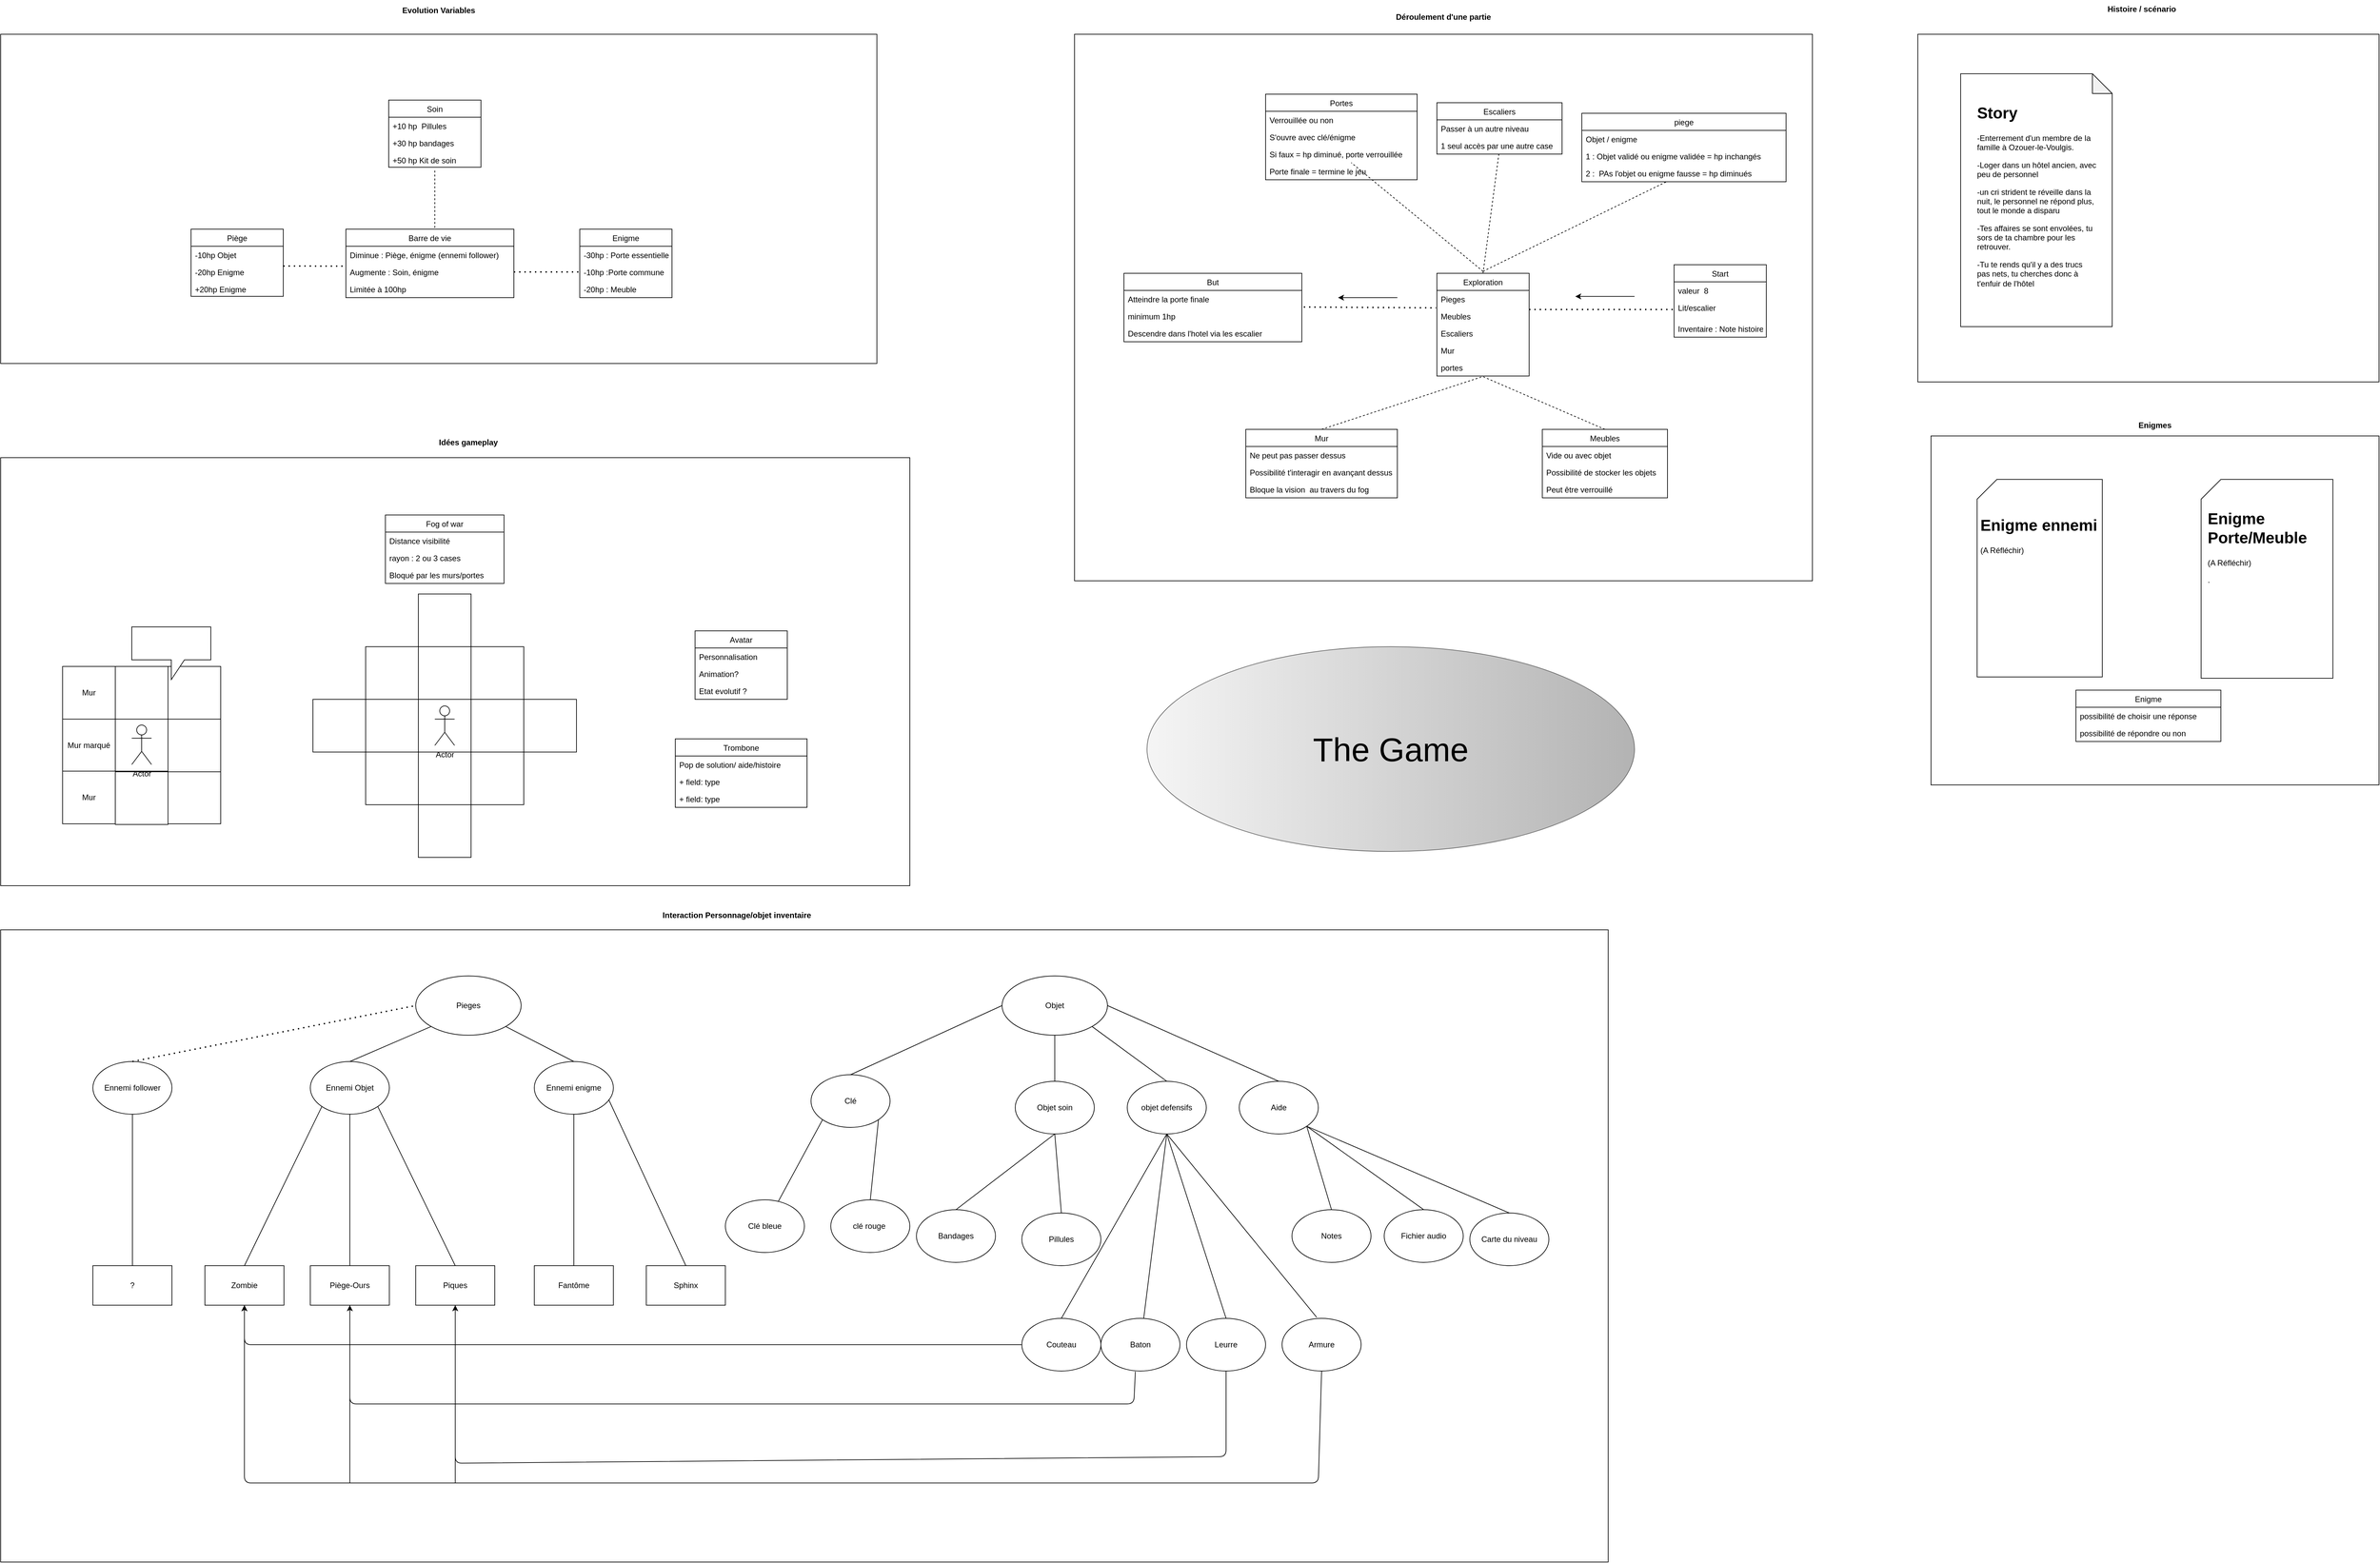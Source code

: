 <mxfile version="14.4.8" type="github">
  <diagram id="JyT0F6hxIeADFvEnfZUK" name="Page-1">
    <mxGraphModel dx="6355" dy="5394" grid="1" gridSize="10" guides="1" tooltips="1" connect="1" arrows="1" fold="1" page="1" pageScale="1" pageWidth="827" pageHeight="1169" math="0" shadow="0">
      <root>
        <mxCell id="0" />
        <mxCell id="1" parent="0" />
        <mxCell id="auzOqSTc4CJLRQck3vAb-214" value="" style="verticalLabelPosition=bottom;verticalAlign=top;html=1;shape=mxgraph.basic.rect;fillColor2=none;strokeWidth=1;size=20;indent=5;fillColor=none;" vertex="1" parent="1">
          <mxGeometry x="2690" y="-590" width="680" height="530" as="geometry" />
        </mxCell>
        <mxCell id="auzOqSTc4CJLRQck3vAb-213" value="" style="verticalLabelPosition=bottom;verticalAlign=top;html=1;shape=mxgraph.basic.rect;fillColor2=none;strokeWidth=1;size=20;indent=5;fillColor=none;" vertex="1" parent="1">
          <mxGeometry x="2670" y="-1200" width="700" height="528" as="geometry" />
        </mxCell>
        <mxCell id="auzOqSTc4CJLRQck3vAb-212" value="" style="verticalLabelPosition=bottom;verticalAlign=top;html=1;shape=mxgraph.basic.rect;fillColor2=none;strokeWidth=1;size=20;indent=5;fillColor=none;allowArrows=0;connectable=0;" vertex="1" parent="1">
          <mxGeometry x="1390" y="-1200" width="1120" height="830" as="geometry" />
        </mxCell>
        <mxCell id="auzOqSTc4CJLRQck3vAb-211" value="" style="verticalLabelPosition=bottom;verticalAlign=top;html=1;shape=mxgraph.basic.rect;fillColor2=none;strokeWidth=1;size=20;indent=5;fillColor=none;" vertex="1" parent="1">
          <mxGeometry x="-240" y="-1200" width="1330" height="500" as="geometry" />
        </mxCell>
        <mxCell id="auzOqSTc4CJLRQck3vAb-210" value="" style="verticalLabelPosition=bottom;verticalAlign=top;html=1;shape=mxgraph.basic.rect;fillColor2=none;strokeWidth=1;size=20;indent=5;fillColor=none;" vertex="1" parent="1">
          <mxGeometry x="-240" y="-557" width="1380" height="650" as="geometry" />
        </mxCell>
        <mxCell id="auzOqSTc4CJLRQck3vAb-209" value="" style="verticalLabelPosition=bottom;verticalAlign=top;html=1;shape=mxgraph.basic.rect;fillColor2=none;strokeWidth=1;size=20;indent=5;fillColor=none;" vertex="1" parent="1">
          <mxGeometry x="-240" y="160" width="2440" height="960" as="geometry" />
        </mxCell>
        <mxCell id="auzOqSTc4CJLRQck3vAb-1" value="Pieges" style="ellipse;whiteSpace=wrap;html=1;" vertex="1" parent="1">
          <mxGeometry x="390" y="230" width="160" height="90" as="geometry" />
        </mxCell>
        <mxCell id="auzOqSTc4CJLRQck3vAb-3" value="Zombie" style="rounded=0;whiteSpace=wrap;html=1;" vertex="1" parent="1">
          <mxGeometry x="70" y="670" width="120" height="60" as="geometry" />
        </mxCell>
        <mxCell id="auzOqSTc4CJLRQck3vAb-4" value="Piège-Ours" style="rounded=0;whiteSpace=wrap;html=1;" vertex="1" parent="1">
          <mxGeometry x="230" y="670" width="120" height="60" as="geometry" />
        </mxCell>
        <mxCell id="auzOqSTc4CJLRQck3vAb-5" value="Piques" style="rounded=0;whiteSpace=wrap;html=1;" vertex="1" parent="1">
          <mxGeometry x="390" y="670" width="120" height="60" as="geometry" />
        </mxCell>
        <mxCell id="auzOqSTc4CJLRQck3vAb-6" value="Fantôme" style="rounded=0;whiteSpace=wrap;html=1;" vertex="1" parent="1">
          <mxGeometry x="570" y="670" width="120" height="60" as="geometry" />
        </mxCell>
        <mxCell id="auzOqSTc4CJLRQck3vAb-7" value="Sphinx" style="rounded=0;whiteSpace=wrap;html=1;" vertex="1" parent="1">
          <mxGeometry x="740" y="670" width="120" height="60" as="geometry" />
        </mxCell>
        <mxCell id="auzOqSTc4CJLRQck3vAb-9" value="Ennemi Objet" style="ellipse;whiteSpace=wrap;html=1;" vertex="1" parent="1">
          <mxGeometry x="230" y="360" width="120" height="80" as="geometry" />
        </mxCell>
        <mxCell id="auzOqSTc4CJLRQck3vAb-10" value="Ennemi enigme" style="ellipse;whiteSpace=wrap;html=1;" vertex="1" parent="1">
          <mxGeometry x="570" y="360" width="120" height="80" as="geometry" />
        </mxCell>
        <mxCell id="auzOqSTc4CJLRQck3vAb-11" value="" style="endArrow=none;html=1;entryX=0;entryY=1;entryDx=0;entryDy=0;exitX=0.5;exitY=0;exitDx=0;exitDy=0;" edge="1" parent="1" source="auzOqSTc4CJLRQck3vAb-9" target="auzOqSTc4CJLRQck3vAb-1">
          <mxGeometry width="50" height="50" relative="1" as="geometry">
            <mxPoint x="340" y="350" as="sourcePoint" />
            <mxPoint x="390" y="300" as="targetPoint" />
          </mxGeometry>
        </mxCell>
        <mxCell id="auzOqSTc4CJLRQck3vAb-12" value="" style="endArrow=none;html=1;entryX=0.5;entryY=0;entryDx=0;entryDy=0;exitX=1;exitY=1;exitDx=0;exitDy=0;" edge="1" parent="1" source="auzOqSTc4CJLRQck3vAb-1" target="auzOqSTc4CJLRQck3vAb-10">
          <mxGeometry width="50" height="50" relative="1" as="geometry">
            <mxPoint x="580" y="320" as="sourcePoint" />
            <mxPoint x="630" y="270" as="targetPoint" />
          </mxGeometry>
        </mxCell>
        <mxCell id="auzOqSTc4CJLRQck3vAb-14" value="" style="endArrow=none;html=1;entryX=0;entryY=1;entryDx=0;entryDy=0;exitX=0.5;exitY=0;exitDx=0;exitDy=0;" edge="1" parent="1" source="auzOqSTc4CJLRQck3vAb-3" target="auzOqSTc4CJLRQck3vAb-9">
          <mxGeometry width="50" height="50" relative="1" as="geometry">
            <mxPoint x="90" y="570" as="sourcePoint" />
            <mxPoint x="140" y="520" as="targetPoint" />
          </mxGeometry>
        </mxCell>
        <mxCell id="auzOqSTc4CJLRQck3vAb-15" value="" style="endArrow=none;html=1;entryX=0.5;entryY=1;entryDx=0;entryDy=0;exitX=0.5;exitY=0;exitDx=0;exitDy=0;" edge="1" parent="1" source="auzOqSTc4CJLRQck3vAb-4" target="auzOqSTc4CJLRQck3vAb-9">
          <mxGeometry width="50" height="50" relative="1" as="geometry">
            <mxPoint x="240" y="585" as="sourcePoint" />
            <mxPoint x="290" y="535" as="targetPoint" />
          </mxGeometry>
        </mxCell>
        <mxCell id="auzOqSTc4CJLRQck3vAb-16" value="" style="endArrow=none;html=1;entryX=1;entryY=1;entryDx=0;entryDy=0;exitX=0.5;exitY=0;exitDx=0;exitDy=0;" edge="1" parent="1" source="auzOqSTc4CJLRQck3vAb-5" target="auzOqSTc4CJLRQck3vAb-9">
          <mxGeometry width="50" height="50" relative="1" as="geometry">
            <mxPoint x="410" y="570" as="sourcePoint" />
            <mxPoint x="460" y="520" as="targetPoint" />
          </mxGeometry>
        </mxCell>
        <mxCell id="auzOqSTc4CJLRQck3vAb-17" value="" style="endArrow=none;html=1;entryX=0.5;entryY=1;entryDx=0;entryDy=0;exitX=0.5;exitY=0;exitDx=0;exitDy=0;" edge="1" parent="1" source="auzOqSTc4CJLRQck3vAb-6" target="auzOqSTc4CJLRQck3vAb-10">
          <mxGeometry width="50" height="50" relative="1" as="geometry">
            <mxPoint x="680" y="600" as="sourcePoint" />
            <mxPoint x="730" y="550" as="targetPoint" />
          </mxGeometry>
        </mxCell>
        <mxCell id="auzOqSTc4CJLRQck3vAb-18" value="" style="endArrow=none;html=1;entryX=0.941;entryY=0.722;entryDx=0;entryDy=0;entryPerimeter=0;exitX=0.5;exitY=0;exitDx=0;exitDy=0;" edge="1" parent="1" source="auzOqSTc4CJLRQck3vAb-7" target="auzOqSTc4CJLRQck3vAb-10">
          <mxGeometry width="50" height="50" relative="1" as="geometry">
            <mxPoint x="780" y="600" as="sourcePoint" />
            <mxPoint x="830" y="550" as="targetPoint" />
          </mxGeometry>
        </mxCell>
        <mxCell id="auzOqSTc4CJLRQck3vAb-20" value="Ennemi follower" style="ellipse;whiteSpace=wrap;html=1;" vertex="1" parent="1">
          <mxGeometry x="-100" y="360" width="120" height="80" as="geometry" />
        </mxCell>
        <mxCell id="auzOqSTc4CJLRQck3vAb-21" value="" style="endArrow=none;html=1;entryX=0.5;entryY=1;entryDx=0;entryDy=0;exitX=0.5;exitY=0;exitDx=0;exitDy=0;" edge="1" parent="1" source="auzOqSTc4CJLRQck3vAb-22" target="auzOqSTc4CJLRQck3vAb-20">
          <mxGeometry width="50" height="50" relative="1" as="geometry">
            <mxPoint x="-70" y="670" as="sourcePoint" />
            <mxPoint x="100" y="440" as="targetPoint" />
            <Array as="points" />
          </mxGeometry>
        </mxCell>
        <mxCell id="auzOqSTc4CJLRQck3vAb-22" value="?" style="rounded=0;whiteSpace=wrap;html=1;" vertex="1" parent="1">
          <mxGeometry x="-100" y="670" width="120" height="60" as="geometry" />
        </mxCell>
        <mxCell id="auzOqSTc4CJLRQck3vAb-24" value="" style="endArrow=none;dashed=1;html=1;dashPattern=1 3;strokeWidth=2;entryX=0;entryY=0.5;entryDx=0;entryDy=0;exitX=0.5;exitY=0;exitDx=0;exitDy=0;" edge="1" parent="1" source="auzOqSTc4CJLRQck3vAb-20" target="auzOqSTc4CJLRQck3vAb-1">
          <mxGeometry width="50" height="50" relative="1" as="geometry">
            <mxPoint x="130" y="360" as="sourcePoint" />
            <mxPoint x="180" y="310" as="targetPoint" />
          </mxGeometry>
        </mxCell>
        <mxCell id="auzOqSTc4CJLRQck3vAb-27" value="Objet" style="ellipse;whiteSpace=wrap;html=1;" vertex="1" parent="1">
          <mxGeometry x="1280" y="230" width="160" height="90" as="geometry" />
        </mxCell>
        <mxCell id="auzOqSTc4CJLRQck3vAb-28" value="" style="endArrow=none;html=1;entryX=0;entryY=0.5;entryDx=0;entryDy=0;exitX=0.5;exitY=0;exitDx=0;exitDy=0;" edge="1" parent="1" source="auzOqSTc4CJLRQck3vAb-30" target="auzOqSTc4CJLRQck3vAb-27">
          <mxGeometry width="50" height="50" relative="1" as="geometry">
            <mxPoint x="1200" y="390" as="sourcePoint" />
            <mxPoint x="1300" y="300" as="targetPoint" />
            <Array as="points" />
          </mxGeometry>
        </mxCell>
        <mxCell id="auzOqSTc4CJLRQck3vAb-29" value="" style="endArrow=none;html=1;exitX=0.5;exitY=1;exitDx=0;exitDy=0;entryX=0.5;entryY=0;entryDx=0;entryDy=0;" edge="1" parent="1" source="auzOqSTc4CJLRQck3vAb-27" target="auzOqSTc4CJLRQck3vAb-31">
          <mxGeometry width="50" height="50" relative="1" as="geometry">
            <mxPoint x="1419.999" y="306.82" as="sourcePoint" />
            <mxPoint x="1500" y="390" as="targetPoint" />
          </mxGeometry>
        </mxCell>
        <mxCell id="auzOqSTc4CJLRQck3vAb-30" value="Clé" style="ellipse;whiteSpace=wrap;html=1;" vertex="1" parent="1">
          <mxGeometry x="990" y="380" width="120" height="80" as="geometry" />
        </mxCell>
        <mxCell id="auzOqSTc4CJLRQck3vAb-31" value="Objet soin" style="ellipse;whiteSpace=wrap;html=1;" vertex="1" parent="1">
          <mxGeometry x="1300" y="390" width="120" height="80" as="geometry" />
        </mxCell>
        <mxCell id="auzOqSTc4CJLRQck3vAb-32" value="" style="endArrow=none;html=1;entryX=1;entryY=1;entryDx=0;entryDy=0;exitX=0.5;exitY=0;exitDx=0;exitDy=0;" edge="1" parent="1" source="auzOqSTc4CJLRQck3vAb-33" target="auzOqSTc4CJLRQck3vAb-27">
          <mxGeometry width="50" height="50" relative="1" as="geometry">
            <mxPoint x="1740" y="400" as="sourcePoint" />
            <mxPoint x="1650" y="310" as="targetPoint" />
          </mxGeometry>
        </mxCell>
        <mxCell id="auzOqSTc4CJLRQck3vAb-33" value="objet defensifs" style="ellipse;whiteSpace=wrap;html=1;" vertex="1" parent="1">
          <mxGeometry x="1470" y="390" width="120" height="80" as="geometry" />
        </mxCell>
        <mxCell id="auzOqSTc4CJLRQck3vAb-34" value="" style="endArrow=none;html=1;exitX=1;exitY=0.5;exitDx=0;exitDy=0;entryX=0.5;entryY=0;entryDx=0;entryDy=0;" edge="1" parent="1" source="auzOqSTc4CJLRQck3vAb-27" target="auzOqSTc4CJLRQck3vAb-35">
          <mxGeometry width="50" height="50" relative="1" as="geometry">
            <mxPoint x="1570" y="320" as="sourcePoint" />
            <mxPoint x="1620" y="270" as="targetPoint" />
          </mxGeometry>
        </mxCell>
        <mxCell id="auzOqSTc4CJLRQck3vAb-35" value="Aide" style="ellipse;whiteSpace=wrap;html=1;" vertex="1" parent="1">
          <mxGeometry x="1640" y="390" width="120" height="80" as="geometry" />
        </mxCell>
        <mxCell id="auzOqSTc4CJLRQck3vAb-36" value="" style="endArrow=none;html=1;entryX=0;entryY=1;entryDx=0;entryDy=0;" edge="1" parent="1" source="auzOqSTc4CJLRQck3vAb-42" target="auzOqSTc4CJLRQck3vAb-30">
          <mxGeometry width="50" height="50" relative="1" as="geometry">
            <mxPoint x="1100" y="580" as="sourcePoint" />
            <mxPoint x="1160" y="460" as="targetPoint" />
          </mxGeometry>
        </mxCell>
        <mxCell id="auzOqSTc4CJLRQck3vAb-37" value="" style="endArrow=none;html=1;entryX=0.5;entryY=1;entryDx=0;entryDy=0;exitX=0.5;exitY=0;exitDx=0;exitDy=0;" edge="1" parent="1" source="auzOqSTc4CJLRQck3vAb-43" target="auzOqSTc4CJLRQck3vAb-31">
          <mxGeometry width="50" height="50" relative="1" as="geometry">
            <mxPoint x="1270" y="590" as="sourcePoint" />
            <mxPoint x="1350" y="470" as="targetPoint" />
          </mxGeometry>
        </mxCell>
        <mxCell id="auzOqSTc4CJLRQck3vAb-38" value="" style="endArrow=none;html=1;entryX=0.5;entryY=1;entryDx=0;entryDy=0;exitX=0.5;exitY=0;exitDx=0;exitDy=0;" edge="1" parent="1" source="auzOqSTc4CJLRQck3vAb-44" target="auzOqSTc4CJLRQck3vAb-31">
          <mxGeometry width="50" height="50" relative="1" as="geometry">
            <mxPoint x="1430" y="590" as="sourcePoint" />
            <mxPoint x="1400" y="500" as="targetPoint" />
          </mxGeometry>
        </mxCell>
        <mxCell id="auzOqSTc4CJLRQck3vAb-39" value="" style="endArrow=none;html=1;entryX=0.5;entryY=1;entryDx=0;entryDy=0;exitX=0.5;exitY=0;exitDx=0;exitDy=0;" edge="1" parent="1" source="auzOqSTc4CJLRQck3vAb-45" target="auzOqSTc4CJLRQck3vAb-33">
          <mxGeometry width="50" height="50" relative="1" as="geometry">
            <mxPoint x="1530" y="580" as="sourcePoint" />
            <mxPoint x="1540" y="500" as="targetPoint" />
          </mxGeometry>
        </mxCell>
        <mxCell id="auzOqSTc4CJLRQck3vAb-40" value="" style="endArrow=none;html=1;entryX=1;entryY=1;entryDx=0;entryDy=0;exitX=0.5;exitY=0;exitDx=0;exitDy=0;" edge="1" parent="1" source="auzOqSTc4CJLRQck3vAb-47" target="auzOqSTc4CJLRQck3vAb-35">
          <mxGeometry width="50" height="50" relative="1" as="geometry">
            <mxPoint x="1640" y="590" as="sourcePoint" />
            <mxPoint x="1690" y="470" as="targetPoint" />
          </mxGeometry>
        </mxCell>
        <mxCell id="auzOqSTc4CJLRQck3vAb-41" value="" style="endArrow=none;html=1;entryX=1;entryY=1;entryDx=0;entryDy=0;exitX=0.5;exitY=0;exitDx=0;exitDy=0;" edge="1" parent="1" source="auzOqSTc4CJLRQck3vAb-46" target="auzOqSTc4CJLRQck3vAb-35">
          <mxGeometry width="50" height="50" relative="1" as="geometry">
            <mxPoint x="1800" y="590" as="sourcePoint" />
            <mxPoint x="1810" y="510" as="targetPoint" />
          </mxGeometry>
        </mxCell>
        <mxCell id="auzOqSTc4CJLRQck3vAb-42" value="Clé bleue" style="ellipse;whiteSpace=wrap;html=1;" vertex="1" parent="1">
          <mxGeometry x="860" y="570" width="120" height="80" as="geometry" />
        </mxCell>
        <mxCell id="auzOqSTc4CJLRQck3vAb-43" value="Bandages" style="ellipse;whiteSpace=wrap;html=1;" vertex="1" parent="1">
          <mxGeometry x="1150" y="585" width="120" height="80" as="geometry" />
        </mxCell>
        <mxCell id="auzOqSTc4CJLRQck3vAb-44" value="Pillules" style="ellipse;whiteSpace=wrap;html=1;" vertex="1" parent="1">
          <mxGeometry x="1310" y="590" width="120" height="80" as="geometry" />
        </mxCell>
        <mxCell id="auzOqSTc4CJLRQck3vAb-45" value="Couteau" style="ellipse;whiteSpace=wrap;html=1;" vertex="1" parent="1">
          <mxGeometry x="1310" y="750" width="120" height="80" as="geometry" />
        </mxCell>
        <mxCell id="auzOqSTc4CJLRQck3vAb-46" value="Fichier audio" style="ellipse;whiteSpace=wrap;html=1;" vertex="1" parent="1">
          <mxGeometry x="1860" y="585" width="120" height="80" as="geometry" />
        </mxCell>
        <mxCell id="auzOqSTc4CJLRQck3vAb-47" value="Notes" style="ellipse;whiteSpace=wrap;html=1;" vertex="1" parent="1">
          <mxGeometry x="1720" y="585" width="120" height="80" as="geometry" />
        </mxCell>
        <mxCell id="auzOqSTc4CJLRQck3vAb-48" value="" style="endArrow=none;html=1;entryX=0.5;entryY=1;entryDx=0;entryDy=0;" edge="1" parent="1" source="auzOqSTc4CJLRQck3vAb-49" target="auzOqSTc4CJLRQck3vAb-33">
          <mxGeometry width="50" height="50" relative="1" as="geometry">
            <mxPoint x="1600" y="780" as="sourcePoint" />
            <mxPoint x="1580" y="560" as="targetPoint" />
          </mxGeometry>
        </mxCell>
        <mxCell id="auzOqSTc4CJLRQck3vAb-49" value="Baton" style="ellipse;whiteSpace=wrap;html=1;" vertex="1" parent="1">
          <mxGeometry x="1430" y="750" width="120" height="80" as="geometry" />
        </mxCell>
        <mxCell id="auzOqSTc4CJLRQck3vAb-51" value="clé rouge&amp;nbsp;" style="ellipse;whiteSpace=wrap;html=1;" vertex="1" parent="1">
          <mxGeometry x="1020" y="570" width="120" height="80" as="geometry" />
        </mxCell>
        <mxCell id="auzOqSTc4CJLRQck3vAb-52" value="" style="endArrow=none;html=1;entryX=1;entryY=1;entryDx=0;entryDy=0;exitX=0.5;exitY=0;exitDx=0;exitDy=0;" edge="1" parent="1" source="auzOqSTc4CJLRQck3vAb-51" target="auzOqSTc4CJLRQck3vAb-30">
          <mxGeometry width="50" height="50" relative="1" as="geometry">
            <mxPoint x="1270" y="590" as="sourcePoint" />
            <mxPoint x="1320" y="540" as="targetPoint" />
          </mxGeometry>
        </mxCell>
        <mxCell id="auzOqSTc4CJLRQck3vAb-53" value="Fog of war" style="swimlane;fontStyle=0;childLayout=stackLayout;horizontal=1;startSize=26;fillColor=none;horizontalStack=0;resizeParent=1;resizeParentMax=0;resizeLast=0;collapsible=1;marginBottom=0;" vertex="1" parent="1">
          <mxGeometry x="344" y="-470" width="180" height="104" as="geometry" />
        </mxCell>
        <mxCell id="auzOqSTc4CJLRQck3vAb-54" value="Distance visibilité" style="text;strokeColor=none;fillColor=none;align=left;verticalAlign=top;spacingLeft=4;spacingRight=4;overflow=hidden;rotatable=0;points=[[0,0.5],[1,0.5]];portConstraint=eastwest;" vertex="1" parent="auzOqSTc4CJLRQck3vAb-53">
          <mxGeometry y="26" width="180" height="26" as="geometry" />
        </mxCell>
        <mxCell id="auzOqSTc4CJLRQck3vAb-55" value="rayon : 2 ou 3 cases" style="text;strokeColor=none;fillColor=none;align=left;verticalAlign=top;spacingLeft=4;spacingRight=4;overflow=hidden;rotatable=0;points=[[0,0.5],[1,0.5]];portConstraint=eastwest;" vertex="1" parent="auzOqSTc4CJLRQck3vAb-53">
          <mxGeometry y="52" width="180" height="26" as="geometry" />
        </mxCell>
        <mxCell id="auzOqSTc4CJLRQck3vAb-56" value="Bloqué par les murs/portes" style="text;strokeColor=none;fillColor=none;align=left;verticalAlign=top;spacingLeft=4;spacingRight=4;overflow=hidden;rotatable=0;points=[[0,0.5],[1,0.5]];portConstraint=eastwest;" vertex="1" parent="auzOqSTc4CJLRQck3vAb-53">
          <mxGeometry y="78" width="180" height="26" as="geometry" />
        </mxCell>
        <mxCell id="auzOqSTc4CJLRQck3vAb-57" value="Avatar" style="swimlane;fontStyle=0;childLayout=stackLayout;horizontal=1;startSize=26;fillColor=none;horizontalStack=0;resizeParent=1;resizeParentMax=0;resizeLast=0;collapsible=1;marginBottom=0;" vertex="1" parent="1">
          <mxGeometry x="814" y="-294" width="140" height="104" as="geometry" />
        </mxCell>
        <mxCell id="auzOqSTc4CJLRQck3vAb-58" value="Personnalisation" style="text;strokeColor=none;fillColor=none;align=left;verticalAlign=top;spacingLeft=4;spacingRight=4;overflow=hidden;rotatable=0;points=[[0,0.5],[1,0.5]];portConstraint=eastwest;" vertex="1" parent="auzOqSTc4CJLRQck3vAb-57">
          <mxGeometry y="26" width="140" height="26" as="geometry" />
        </mxCell>
        <mxCell id="auzOqSTc4CJLRQck3vAb-59" value="Animation?" style="text;strokeColor=none;fillColor=none;align=left;verticalAlign=top;spacingLeft=4;spacingRight=4;overflow=hidden;rotatable=0;points=[[0,0.5],[1,0.5]];portConstraint=eastwest;" vertex="1" parent="auzOqSTc4CJLRQck3vAb-57">
          <mxGeometry y="52" width="140" height="26" as="geometry" />
        </mxCell>
        <mxCell id="auzOqSTc4CJLRQck3vAb-60" value="Etat evolutif ?" style="text;strokeColor=none;fillColor=none;align=left;verticalAlign=top;spacingLeft=4;spacingRight=4;overflow=hidden;rotatable=0;points=[[0,0.5],[1,0.5]];portConstraint=eastwest;" vertex="1" parent="auzOqSTc4CJLRQck3vAb-57">
          <mxGeometry y="78" width="140" height="26" as="geometry" />
        </mxCell>
        <mxCell id="auzOqSTc4CJLRQck3vAb-70" value="" style="whiteSpace=wrap;html=1;aspect=fixed;" vertex="1" parent="1">
          <mxGeometry x="394" y="-30" width="80" height="80" as="geometry" />
        </mxCell>
        <mxCell id="auzOqSTc4CJLRQck3vAb-76" value="" style="whiteSpace=wrap;html=1;aspect=fixed;" vertex="1" parent="1">
          <mxGeometry x="394" y="-190" width="80" height="80" as="geometry" />
        </mxCell>
        <mxCell id="auzOqSTc4CJLRQck3vAb-77" value="" style="whiteSpace=wrap;html=1;aspect=fixed;" vertex="1" parent="1">
          <mxGeometry x="314" y="-190" width="80" height="80" as="geometry" />
        </mxCell>
        <mxCell id="auzOqSTc4CJLRQck3vAb-78" value="" style="whiteSpace=wrap;html=1;aspect=fixed;" vertex="1" parent="1">
          <mxGeometry x="474" y="-190" width="80" height="80" as="geometry" />
        </mxCell>
        <mxCell id="auzOqSTc4CJLRQck3vAb-79" value="" style="whiteSpace=wrap;html=1;aspect=fixed;" vertex="1" parent="1">
          <mxGeometry x="394" y="-270" width="80" height="80" as="geometry" />
        </mxCell>
        <mxCell id="auzOqSTc4CJLRQck3vAb-80" value="" style="whiteSpace=wrap;html=1;aspect=fixed;" vertex="1" parent="1">
          <mxGeometry x="394" y="-110" width="80" height="80" as="geometry" />
        </mxCell>
        <mxCell id="auzOqSTc4CJLRQck3vAb-81" value="" style="whiteSpace=wrap;html=1;aspect=fixed;" vertex="1" parent="1">
          <mxGeometry x="234" y="-190" width="80" height="80" as="geometry" />
        </mxCell>
        <mxCell id="auzOqSTc4CJLRQck3vAb-82" value="" style="whiteSpace=wrap;html=1;aspect=fixed;" vertex="1" parent="1">
          <mxGeometry x="554" y="-190" width="80" height="80" as="geometry" />
        </mxCell>
        <mxCell id="auzOqSTc4CJLRQck3vAb-83" value="" style="whiteSpace=wrap;html=1;aspect=fixed;" vertex="1" parent="1">
          <mxGeometry x="394" y="-350" width="80" height="80" as="geometry" />
        </mxCell>
        <mxCell id="auzOqSTc4CJLRQck3vAb-84" value="" style="whiteSpace=wrap;html=1;aspect=fixed;" vertex="1" parent="1">
          <mxGeometry x="314" y="-110" width="80" height="80" as="geometry" />
        </mxCell>
        <mxCell id="auzOqSTc4CJLRQck3vAb-85" value="" style="whiteSpace=wrap;html=1;aspect=fixed;" vertex="1" parent="1">
          <mxGeometry x="314" y="-270" width="80" height="80" as="geometry" />
        </mxCell>
        <mxCell id="auzOqSTc4CJLRQck3vAb-86" value="" style="whiteSpace=wrap;html=1;aspect=fixed;" vertex="1" parent="1">
          <mxGeometry x="474" y="-270" width="80" height="80" as="geometry" />
        </mxCell>
        <mxCell id="auzOqSTc4CJLRQck3vAb-87" value="" style="whiteSpace=wrap;html=1;aspect=fixed;" vertex="1" parent="1">
          <mxGeometry x="474" y="-110" width="80" height="80" as="geometry" />
        </mxCell>
        <mxCell id="auzOqSTc4CJLRQck3vAb-88" value="Actor" style="shape=umlActor;verticalLabelPosition=bottom;verticalAlign=top;html=1;outlineConnect=0;" vertex="1" parent="1">
          <mxGeometry x="419" y="-180" width="30" height="60" as="geometry" />
        </mxCell>
        <mxCell id="auzOqSTc4CJLRQck3vAb-89" value="But" style="swimlane;fontStyle=0;childLayout=stackLayout;horizontal=1;startSize=26;fillColor=none;horizontalStack=0;resizeParent=1;resizeParentMax=0;resizeLast=0;collapsible=1;marginBottom=0;" vertex="1" parent="1">
          <mxGeometry x="1465" y="-837" width="270" height="104" as="geometry" />
        </mxCell>
        <mxCell id="auzOqSTc4CJLRQck3vAb-90" value="Atteindre la porte finale" style="text;strokeColor=none;fillColor=none;align=left;verticalAlign=top;spacingLeft=4;spacingRight=4;overflow=hidden;rotatable=0;points=[[0,0.5],[1,0.5]];portConstraint=eastwest;" vertex="1" parent="auzOqSTc4CJLRQck3vAb-89">
          <mxGeometry y="26" width="270" height="26" as="geometry" />
        </mxCell>
        <mxCell id="auzOqSTc4CJLRQck3vAb-91" value="minimum 1hp" style="text;strokeColor=none;fillColor=none;align=left;verticalAlign=top;spacingLeft=4;spacingRight=4;overflow=hidden;rotatable=0;points=[[0,0.5],[1,0.5]];portConstraint=eastwest;" vertex="1" parent="auzOqSTc4CJLRQck3vAb-89">
          <mxGeometry y="52" width="270" height="26" as="geometry" />
        </mxCell>
        <mxCell id="auzOqSTc4CJLRQck3vAb-149" value="Descendre dans l&#39;hotel via les escalier" style="text;strokeColor=none;fillColor=none;align=left;verticalAlign=top;spacingLeft=4;spacingRight=4;overflow=hidden;rotatable=0;points=[[0,0.5],[1,0.5]];portConstraint=eastwest;" vertex="1" parent="auzOqSTc4CJLRQck3vAb-89">
          <mxGeometry y="78" width="270" height="26" as="geometry" />
        </mxCell>
        <mxCell id="auzOqSTc4CJLRQck3vAb-93" value="Start" style="swimlane;fontStyle=0;childLayout=stackLayout;horizontal=1;startSize=26;fillColor=none;horizontalStack=0;resizeParent=1;resizeParentMax=0;resizeLast=0;collapsible=1;marginBottom=0;" vertex="1" parent="1">
          <mxGeometry x="2300" y="-850" width="140" height="110" as="geometry" />
        </mxCell>
        <mxCell id="auzOqSTc4CJLRQck3vAb-97" value="valeur  8" style="text;strokeColor=none;fillColor=none;align=left;verticalAlign=top;spacingLeft=4;spacingRight=4;overflow=hidden;rotatable=0;points=[[0,0.5],[1,0.5]];portConstraint=eastwest;" vertex="1" parent="auzOqSTc4CJLRQck3vAb-93">
          <mxGeometry y="26" width="140" height="26" as="geometry" />
        </mxCell>
        <mxCell id="auzOqSTc4CJLRQck3vAb-94" value="Lit/escalier" style="text;strokeColor=none;fillColor=none;align=left;verticalAlign=top;spacingLeft=4;spacingRight=4;overflow=hidden;rotatable=0;points=[[0,0.5],[1,0.5]];portConstraint=eastwest;" vertex="1" parent="auzOqSTc4CJLRQck3vAb-93">
          <mxGeometry y="52" width="140" height="32" as="geometry" />
        </mxCell>
        <mxCell id="auzOqSTc4CJLRQck3vAb-98" value="Inventaire : Note histoire" style="text;strokeColor=none;fillColor=none;align=left;verticalAlign=top;spacingLeft=4;spacingRight=4;overflow=hidden;rotatable=0;points=[[0,0.5],[1,0.5]];portConstraint=eastwest;" vertex="1" parent="auzOqSTc4CJLRQck3vAb-93">
          <mxGeometry y="84" width="140" height="26" as="geometry" />
        </mxCell>
        <mxCell id="auzOqSTc4CJLRQck3vAb-99" value="" style="endArrow=none;dashed=1;html=1;dashPattern=1 3;strokeWidth=2;entryX=0;entryY=0.5;entryDx=0;entryDy=0;" edge="1" parent="1" target="auzOqSTc4CJLRQck3vAb-94">
          <mxGeometry width="50" height="50" relative="1" as="geometry">
            <mxPoint x="2080" y="-782" as="sourcePoint" />
            <mxPoint x="1960" y="-850" as="targetPoint" />
          </mxGeometry>
        </mxCell>
        <mxCell id="auzOqSTc4CJLRQck3vAb-100" value="Trombone" style="swimlane;fontStyle=0;childLayout=stackLayout;horizontal=1;startSize=26;fillColor=none;horizontalStack=0;resizeParent=1;resizeParentMax=0;resizeLast=0;collapsible=1;marginBottom=0;" vertex="1" parent="1">
          <mxGeometry x="784" y="-130" width="200" height="104" as="geometry" />
        </mxCell>
        <mxCell id="auzOqSTc4CJLRQck3vAb-101" value="Pop de solution/ aide/histoire" style="text;strokeColor=none;fillColor=none;align=left;verticalAlign=top;spacingLeft=4;spacingRight=4;overflow=hidden;rotatable=0;points=[[0,0.5],[1,0.5]];portConstraint=eastwest;" vertex="1" parent="auzOqSTc4CJLRQck3vAb-100">
          <mxGeometry y="26" width="200" height="26" as="geometry" />
        </mxCell>
        <mxCell id="auzOqSTc4CJLRQck3vAb-102" value="+ field: type" style="text;strokeColor=none;fillColor=none;align=left;verticalAlign=top;spacingLeft=4;spacingRight=4;overflow=hidden;rotatable=0;points=[[0,0.5],[1,0.5]];portConstraint=eastwest;" vertex="1" parent="auzOqSTc4CJLRQck3vAb-100">
          <mxGeometry y="52" width="200" height="26" as="geometry" />
        </mxCell>
        <mxCell id="auzOqSTc4CJLRQck3vAb-103" value="+ field: type" style="text;strokeColor=none;fillColor=none;align=left;verticalAlign=top;spacingLeft=4;spacingRight=4;overflow=hidden;rotatable=0;points=[[0,0.5],[1,0.5]];portConstraint=eastwest;" vertex="1" parent="auzOqSTc4CJLRQck3vAb-100">
          <mxGeometry y="78" width="200" height="26" as="geometry" />
        </mxCell>
        <mxCell id="auzOqSTc4CJLRQck3vAb-104" value="Exploration" style="swimlane;fontStyle=0;childLayout=stackLayout;horizontal=1;startSize=26;fillColor=none;horizontalStack=0;resizeParent=1;resizeParentMax=0;resizeLast=0;collapsible=1;marginBottom=0;" vertex="1" parent="1">
          <mxGeometry x="1940" y="-837" width="140" height="156" as="geometry" />
        </mxCell>
        <mxCell id="auzOqSTc4CJLRQck3vAb-105" value="Pieges" style="text;strokeColor=none;fillColor=none;align=left;verticalAlign=top;spacingLeft=4;spacingRight=4;overflow=hidden;rotatable=0;points=[[0,0.5],[1,0.5]];portConstraint=eastwest;" vertex="1" parent="auzOqSTc4CJLRQck3vAb-104">
          <mxGeometry y="26" width="140" height="26" as="geometry" />
        </mxCell>
        <mxCell id="auzOqSTc4CJLRQck3vAb-106" value="Meubles" style="text;strokeColor=none;fillColor=none;align=left;verticalAlign=top;spacingLeft=4;spacingRight=4;overflow=hidden;rotatable=0;points=[[0,0.5],[1,0.5]];portConstraint=eastwest;" vertex="1" parent="auzOqSTc4CJLRQck3vAb-104">
          <mxGeometry y="52" width="140" height="26" as="geometry" />
        </mxCell>
        <mxCell id="auzOqSTc4CJLRQck3vAb-109" value="Escaliers" style="text;strokeColor=none;fillColor=none;align=left;verticalAlign=top;spacingLeft=4;spacingRight=4;overflow=hidden;rotatable=0;points=[[0,0.5],[1,0.5]];portConstraint=eastwest;" vertex="1" parent="auzOqSTc4CJLRQck3vAb-104">
          <mxGeometry y="78" width="140" height="26" as="geometry" />
        </mxCell>
        <mxCell id="auzOqSTc4CJLRQck3vAb-110" value="Mur" style="text;strokeColor=none;fillColor=none;align=left;verticalAlign=top;spacingLeft=4;spacingRight=4;overflow=hidden;rotatable=0;points=[[0,0.5],[1,0.5]];portConstraint=eastwest;" vertex="1" parent="auzOqSTc4CJLRQck3vAb-104">
          <mxGeometry y="104" width="140" height="26" as="geometry" />
        </mxCell>
        <mxCell id="auzOqSTc4CJLRQck3vAb-107" value="portes" style="text;strokeColor=none;fillColor=none;align=left;verticalAlign=top;spacingLeft=4;spacingRight=4;overflow=hidden;rotatable=0;points=[[0,0.5],[1,0.5]];portConstraint=eastwest;" vertex="1" parent="auzOqSTc4CJLRQck3vAb-104">
          <mxGeometry y="130" width="140" height="26" as="geometry" />
        </mxCell>
        <mxCell id="auzOqSTc4CJLRQck3vAb-111" value="" style="endArrow=none;dashed=1;html=1;" edge="1" parent="1" target="auzOqSTc4CJLRQck3vAb-115">
          <mxGeometry width="50" height="50" relative="1" as="geometry">
            <mxPoint x="2010" y="-840" as="sourcePoint" />
            <mxPoint x="2010" y="-980" as="targetPoint" />
          </mxGeometry>
        </mxCell>
        <mxCell id="auzOqSTc4CJLRQck3vAb-112" value="piege" style="swimlane;fontStyle=0;childLayout=stackLayout;horizontal=1;startSize=26;fillColor=none;horizontalStack=0;resizeParent=1;resizeParentMax=0;resizeLast=0;collapsible=1;marginBottom=0;" vertex="1" parent="1">
          <mxGeometry x="2160" y="-1080" width="310" height="104" as="geometry" />
        </mxCell>
        <mxCell id="auzOqSTc4CJLRQck3vAb-113" value="Objet / enigme" style="text;strokeColor=none;fillColor=none;align=left;verticalAlign=top;spacingLeft=4;spacingRight=4;overflow=hidden;rotatable=0;points=[[0,0.5],[1,0.5]];portConstraint=eastwest;" vertex="1" parent="auzOqSTc4CJLRQck3vAb-112">
          <mxGeometry y="26" width="310" height="26" as="geometry" />
        </mxCell>
        <mxCell id="auzOqSTc4CJLRQck3vAb-114" value="1 : Objet validé ou enigme validée = hp inchangés" style="text;strokeColor=none;fillColor=none;align=left;verticalAlign=top;spacingLeft=4;spacingRight=4;overflow=hidden;rotatable=0;points=[[0,0.5],[1,0.5]];portConstraint=eastwest;" vertex="1" parent="auzOqSTc4CJLRQck3vAb-112">
          <mxGeometry y="52" width="310" height="26" as="geometry" />
        </mxCell>
        <mxCell id="auzOqSTc4CJLRQck3vAb-115" value="2 :  PAs l&#39;objet ou enigme fausse = hp diminués" style="text;strokeColor=none;fillColor=none;align=left;verticalAlign=top;spacingLeft=4;spacingRight=4;overflow=hidden;rotatable=0;points=[[0,0.5],[1,0.5]];portConstraint=eastwest;" vertex="1" parent="auzOqSTc4CJLRQck3vAb-112">
          <mxGeometry y="78" width="310" height="26" as="geometry" />
        </mxCell>
        <mxCell id="auzOqSTc4CJLRQck3vAb-116" value="Meubles" style="swimlane;fontStyle=0;childLayout=stackLayout;horizontal=1;startSize=26;fillColor=none;horizontalStack=0;resizeParent=1;resizeParentMax=0;resizeLast=0;collapsible=1;marginBottom=0;" vertex="1" parent="1">
          <mxGeometry x="2100" y="-600" width="190" height="104" as="geometry" />
        </mxCell>
        <mxCell id="auzOqSTc4CJLRQck3vAb-117" value="Vide ou avec objet" style="text;strokeColor=none;fillColor=none;align=left;verticalAlign=top;spacingLeft=4;spacingRight=4;overflow=hidden;rotatable=0;points=[[0,0.5],[1,0.5]];portConstraint=eastwest;" vertex="1" parent="auzOqSTc4CJLRQck3vAb-116">
          <mxGeometry y="26" width="190" height="26" as="geometry" />
        </mxCell>
        <mxCell id="auzOqSTc4CJLRQck3vAb-118" value="Possibilité de stocker les objets" style="text;strokeColor=none;fillColor=none;align=left;verticalAlign=top;spacingLeft=4;spacingRight=4;overflow=hidden;rotatable=0;points=[[0,0.5],[1,0.5]];portConstraint=eastwest;" vertex="1" parent="auzOqSTc4CJLRQck3vAb-116">
          <mxGeometry y="52" width="190" height="26" as="geometry" />
        </mxCell>
        <mxCell id="auzOqSTc4CJLRQck3vAb-119" value="Peut être verrouillé" style="text;strokeColor=none;fillColor=none;align=left;verticalAlign=top;spacingLeft=4;spacingRight=4;overflow=hidden;rotatable=0;points=[[0,0.5],[1,0.5]];portConstraint=eastwest;" vertex="1" parent="auzOqSTc4CJLRQck3vAb-116">
          <mxGeometry y="78" width="190" height="26" as="geometry" />
        </mxCell>
        <mxCell id="auzOqSTc4CJLRQck3vAb-120" value="" style="endArrow=none;dashed=1;html=1;exitX=0.5;exitY=0;exitDx=0;exitDy=0;" edge="1" parent="1" source="auzOqSTc4CJLRQck3vAb-116">
          <mxGeometry width="50" height="50" relative="1" as="geometry">
            <mxPoint x="2000" y="-580" as="sourcePoint" />
            <mxPoint x="2010" y="-680" as="targetPoint" />
          </mxGeometry>
        </mxCell>
        <mxCell id="auzOqSTc4CJLRQck3vAb-121" value="" style="whiteSpace=wrap;html=1;aspect=fixed;" vertex="1" parent="1">
          <mxGeometry x="-66" y="-161" width="80" height="80" as="geometry" />
        </mxCell>
        <mxCell id="auzOqSTc4CJLRQck3vAb-122" value="Mur marqué" style="whiteSpace=wrap;html=1;aspect=fixed;" vertex="1" parent="1">
          <mxGeometry x="-146" y="-160" width="80" height="80" as="geometry" />
        </mxCell>
        <mxCell id="auzOqSTc4CJLRQck3vAb-123" value="" style="whiteSpace=wrap;html=1;aspect=fixed;" vertex="1" parent="1">
          <mxGeometry x="-66" y="-240" width="80" height="80" as="geometry" />
        </mxCell>
        <mxCell id="auzOqSTc4CJLRQck3vAb-124" value="Mur" style="whiteSpace=wrap;html=1;aspect=fixed;" vertex="1" parent="1">
          <mxGeometry x="-146" y="-240" width="80" height="80" as="geometry" />
        </mxCell>
        <mxCell id="auzOqSTc4CJLRQck3vAb-125" value="Mur" style="whiteSpace=wrap;html=1;aspect=fixed;" vertex="1" parent="1">
          <mxGeometry x="-146" y="-81" width="80" height="80" as="geometry" />
        </mxCell>
        <mxCell id="auzOqSTc4CJLRQck3vAb-126" value="" style="whiteSpace=wrap;html=1;aspect=fixed;" vertex="1" parent="1">
          <mxGeometry x="-66" y="-80" width="80" height="80" as="geometry" />
        </mxCell>
        <mxCell id="auzOqSTc4CJLRQck3vAb-127" value="" style="whiteSpace=wrap;html=1;aspect=fixed;" vertex="1" parent="1">
          <mxGeometry x="14" y="-81" width="80" height="80" as="geometry" />
        </mxCell>
        <mxCell id="auzOqSTc4CJLRQck3vAb-128" value="" style="whiteSpace=wrap;html=1;aspect=fixed;" vertex="1" parent="1">
          <mxGeometry x="14" y="-160" width="80" height="80" as="geometry" />
        </mxCell>
        <mxCell id="auzOqSTc4CJLRQck3vAb-129" value="" style="whiteSpace=wrap;html=1;aspect=fixed;" vertex="1" parent="1">
          <mxGeometry x="14" y="-240" width="80" height="80" as="geometry" />
        </mxCell>
        <mxCell id="auzOqSTc4CJLRQck3vAb-130" value="Actor" style="shape=umlActor;verticalLabelPosition=bottom;verticalAlign=top;html=1;outlineConnect=0;" vertex="1" parent="1">
          <mxGeometry x="-41" y="-151" width="30" height="60" as="geometry" />
        </mxCell>
        <mxCell id="auzOqSTc4CJLRQck3vAb-131" value="" style="shape=callout;whiteSpace=wrap;html=1;perimeter=calloutPerimeter;" vertex="1" parent="1">
          <mxGeometry x="-41" y="-300" width="120" height="80" as="geometry" />
        </mxCell>
        <mxCell id="auzOqSTc4CJLRQck3vAb-132" value="" style="endArrow=none;dashed=1;html=1;exitX=0.5;exitY=0;exitDx=0;exitDy=0;entryX=0.495;entryY=1;entryDx=0;entryDy=0;entryPerimeter=0;" edge="1" parent="1" source="auzOqSTc4CJLRQck3vAb-104" target="auzOqSTc4CJLRQck3vAb-135">
          <mxGeometry width="50" height="50" relative="1" as="geometry">
            <mxPoint x="2000" y="-910" as="sourcePoint" />
            <mxPoint x="2033.67" y="-992" as="targetPoint" />
          </mxGeometry>
        </mxCell>
        <mxCell id="auzOqSTc4CJLRQck3vAb-133" value="Escaliers" style="swimlane;fontStyle=0;childLayout=stackLayout;horizontal=1;startSize=26;fillColor=none;horizontalStack=0;resizeParent=1;resizeParentMax=0;resizeLast=0;collapsible=1;marginBottom=0;" vertex="1" parent="1">
          <mxGeometry x="1940" y="-1096" width="190" height="78" as="geometry" />
        </mxCell>
        <mxCell id="auzOqSTc4CJLRQck3vAb-134" value="Passer à un autre niveau" style="text;strokeColor=none;fillColor=none;align=left;verticalAlign=top;spacingLeft=4;spacingRight=4;overflow=hidden;rotatable=0;points=[[0,0.5],[1,0.5]];portConstraint=eastwest;" vertex="1" parent="auzOqSTc4CJLRQck3vAb-133">
          <mxGeometry y="26" width="190" height="26" as="geometry" />
        </mxCell>
        <mxCell id="auzOqSTc4CJLRQck3vAb-135" value="1 seul accès par une autre case" style="text;strokeColor=none;fillColor=none;align=left;verticalAlign=top;spacingLeft=4;spacingRight=4;overflow=hidden;rotatable=0;points=[[0,0.5],[1,0.5]];portConstraint=eastwest;" vertex="1" parent="auzOqSTc4CJLRQck3vAb-133">
          <mxGeometry y="52" width="190" height="26" as="geometry" />
        </mxCell>
        <mxCell id="auzOqSTc4CJLRQck3vAb-137" value="" style="endArrow=none;dashed=1;html=1;entryX=0.493;entryY=1.038;entryDx=0;entryDy=0;entryPerimeter=0;exitX=0.5;exitY=0;exitDx=0;exitDy=0;" edge="1" parent="1" source="auzOqSTc4CJLRQck3vAb-138" target="auzOqSTc4CJLRQck3vAb-107">
          <mxGeometry width="50" height="50" relative="1" as="geometry">
            <mxPoint x="2009" y="-570" as="sourcePoint" />
            <mxPoint x="1980" y="-660" as="targetPoint" />
          </mxGeometry>
        </mxCell>
        <mxCell id="auzOqSTc4CJLRQck3vAb-138" value="Mur" style="swimlane;fontStyle=0;childLayout=stackLayout;horizontal=1;startSize=26;fillColor=none;horizontalStack=0;resizeParent=1;resizeParentMax=0;resizeLast=0;collapsible=1;marginBottom=0;" vertex="1" parent="1">
          <mxGeometry x="1650" y="-600" width="230" height="104" as="geometry" />
        </mxCell>
        <mxCell id="auzOqSTc4CJLRQck3vAb-139" value="Ne peut pas passer dessus" style="text;strokeColor=none;fillColor=none;align=left;verticalAlign=top;spacingLeft=4;spacingRight=4;overflow=hidden;rotatable=0;points=[[0,0.5],[1,0.5]];portConstraint=eastwest;" vertex="1" parent="auzOqSTc4CJLRQck3vAb-138">
          <mxGeometry y="26" width="230" height="26" as="geometry" />
        </mxCell>
        <mxCell id="auzOqSTc4CJLRQck3vAb-140" value="Possibilité t&#39;interagir en avançant dessus" style="text;strokeColor=none;fillColor=none;align=left;verticalAlign=top;spacingLeft=4;spacingRight=4;overflow=hidden;rotatable=0;points=[[0,0.5],[1,0.5]];portConstraint=eastwest;" vertex="1" parent="auzOqSTc4CJLRQck3vAb-138">
          <mxGeometry y="52" width="230" height="26" as="geometry" />
        </mxCell>
        <mxCell id="auzOqSTc4CJLRQck3vAb-141" value="Bloque la vision  au travers du fog" style="text;strokeColor=none;fillColor=none;align=left;verticalAlign=top;spacingLeft=4;spacingRight=4;overflow=hidden;rotatable=0;points=[[0,0.5],[1,0.5]];portConstraint=eastwest;" vertex="1" parent="auzOqSTc4CJLRQck3vAb-138">
          <mxGeometry y="78" width="230" height="26" as="geometry" />
        </mxCell>
        <mxCell id="auzOqSTc4CJLRQck3vAb-142" value="" style="endArrow=none;dashed=1;html=1;" edge="1" parent="1">
          <mxGeometry width="50" height="50" relative="1" as="geometry">
            <mxPoint x="2010" y="-840" as="sourcePoint" />
            <mxPoint x="1810" y="-1005" as="targetPoint" />
          </mxGeometry>
        </mxCell>
        <mxCell id="auzOqSTc4CJLRQck3vAb-143" value="Portes" style="swimlane;fontStyle=0;childLayout=stackLayout;horizontal=1;startSize=26;fillColor=none;horizontalStack=0;resizeParent=1;resizeParentMax=0;resizeLast=0;collapsible=1;marginBottom=0;" vertex="1" parent="1">
          <mxGeometry x="1680" y="-1109" width="230" height="130" as="geometry" />
        </mxCell>
        <mxCell id="auzOqSTc4CJLRQck3vAb-144" value="Verrouillée ou non" style="text;strokeColor=none;fillColor=none;align=left;verticalAlign=top;spacingLeft=4;spacingRight=4;overflow=hidden;rotatable=0;points=[[0,0.5],[1,0.5]];portConstraint=eastwest;" vertex="1" parent="auzOqSTc4CJLRQck3vAb-143">
          <mxGeometry y="26" width="230" height="26" as="geometry" />
        </mxCell>
        <mxCell id="auzOqSTc4CJLRQck3vAb-145" value="S&#39;ouvre avec clé/énigme" style="text;strokeColor=none;fillColor=none;align=left;verticalAlign=top;spacingLeft=4;spacingRight=4;overflow=hidden;rotatable=0;points=[[0,0.5],[1,0.5]];portConstraint=eastwest;" vertex="1" parent="auzOqSTc4CJLRQck3vAb-143">
          <mxGeometry y="52" width="230" height="26" as="geometry" />
        </mxCell>
        <mxCell id="auzOqSTc4CJLRQck3vAb-146" value="Si faux = hp diminué, porte verrouillée " style="text;strokeColor=none;fillColor=none;align=left;verticalAlign=top;spacingLeft=4;spacingRight=4;overflow=hidden;rotatable=0;points=[[0,0.5],[1,0.5]];portConstraint=eastwest;" vertex="1" parent="auzOqSTc4CJLRQck3vAb-143">
          <mxGeometry y="78" width="230" height="26" as="geometry" />
        </mxCell>
        <mxCell id="auzOqSTc4CJLRQck3vAb-148" value="Porte finale = termine le jeu" style="text;strokeColor=none;fillColor=none;align=left;verticalAlign=top;spacingLeft=4;spacingRight=4;overflow=hidden;rotatable=0;points=[[0,0.5],[1,0.5]];portConstraint=eastwest;" vertex="1" parent="auzOqSTc4CJLRQck3vAb-143">
          <mxGeometry y="104" width="230" height="26" as="geometry" />
        </mxCell>
        <mxCell id="auzOqSTc4CJLRQck3vAb-150" value="" style="endArrow=none;dashed=1;html=1;dashPattern=1 3;strokeWidth=2;entryX=-0.009;entryY=0.02;entryDx=0;entryDy=0;entryPerimeter=0;exitX=1.011;exitY=-0.029;exitDx=0;exitDy=0;exitPerimeter=0;" edge="1" parent="1" source="auzOqSTc4CJLRQck3vAb-91" target="auzOqSTc4CJLRQck3vAb-106">
          <mxGeometry width="50" height="50" relative="1" as="geometry">
            <mxPoint x="1830" y="-720" as="sourcePoint" />
            <mxPoint x="1880" y="-770" as="targetPoint" />
          </mxGeometry>
        </mxCell>
        <mxCell id="auzOqSTc4CJLRQck3vAb-155" value="" style="shape=note;whiteSpace=wrap;html=1;backgroundOutline=1;darkOpacity=0.05;" vertex="1" parent="1">
          <mxGeometry x="2735" y="-1140" width="230" height="384" as="geometry" />
        </mxCell>
        <mxCell id="auzOqSTc4CJLRQck3vAb-156" value="&lt;h1&gt;Story&lt;/h1&gt;&lt;p&gt;-Enterrement d&#39;un membre de la famille à Ozouer-le-Voulgis.&lt;/p&gt;&lt;p&gt;-Loger dans un hôtel ancien, avec peu de personnel&lt;/p&gt;&lt;p&gt;-un cri strident te réveille dans la nuit, le personnel ne répond plus, tout le monde a disparu&lt;/p&gt;&lt;p&gt;-Tes affaires se sont envolées, tu sors de ta chambre pour les retrouver.&lt;/p&gt;&lt;p&gt;&lt;span&gt;-Tu te rends qu&#39;il y a des trucs pas nets, tu cherches donc à t&#39;enfuir de l&#39;hôtel&lt;/span&gt;&lt;/p&gt;" style="text;html=1;strokeColor=none;fillColor=none;spacing=5;spacingTop=-20;whiteSpace=wrap;overflow=hidden;rounded=0;" vertex="1" parent="1">
          <mxGeometry x="2755" y="-1100" width="190" height="315" as="geometry" />
        </mxCell>
        <mxCell id="auzOqSTc4CJLRQck3vAb-158" value="" style="shape=card;whiteSpace=wrap;html=1;" vertex="1" parent="1">
          <mxGeometry x="2760" y="-524" width="190" height="300" as="geometry" />
        </mxCell>
        <mxCell id="auzOqSTc4CJLRQck3vAb-159" value="" style="shape=card;whiteSpace=wrap;html=1;" vertex="1" parent="1">
          <mxGeometry x="3100" y="-524" width="200" height="302" as="geometry" />
        </mxCell>
        <mxCell id="auzOqSTc4CJLRQck3vAb-160" value="" style="endArrow=none;html=1;entryX=0.5;entryY=0;entryDx=0;entryDy=0;exitX=1;exitY=1;exitDx=0;exitDy=0;" edge="1" parent="1" source="auzOqSTc4CJLRQck3vAb-35" target="auzOqSTc4CJLRQck3vAb-161">
          <mxGeometry width="50" height="50" relative="1" as="geometry">
            <mxPoint x="1740" y="460" as="sourcePoint" />
            <mxPoint x="2050" y="590" as="targetPoint" />
          </mxGeometry>
        </mxCell>
        <mxCell id="auzOqSTc4CJLRQck3vAb-161" value="Carte du niveau" style="ellipse;whiteSpace=wrap;html=1;" vertex="1" parent="1">
          <mxGeometry x="1990" y="590" width="120" height="80" as="geometry" />
        </mxCell>
        <mxCell id="auzOqSTc4CJLRQck3vAb-162" value="" style="endArrow=none;html=1;entryX=0.5;entryY=1;entryDx=0;entryDy=0;exitX=0.5;exitY=0;exitDx=0;exitDy=0;" edge="1" parent="1" source="auzOqSTc4CJLRQck3vAb-163" target="auzOqSTc4CJLRQck3vAb-33">
          <mxGeometry width="50" height="50" relative="1" as="geometry">
            <mxPoint x="1620" y="750" as="sourcePoint" />
            <mxPoint x="1370" y="510" as="targetPoint" />
          </mxGeometry>
        </mxCell>
        <mxCell id="auzOqSTc4CJLRQck3vAb-163" value="Leurre" style="ellipse;whiteSpace=wrap;html=1;" vertex="1" parent="1">
          <mxGeometry x="1560" y="750" width="120" height="80" as="geometry" />
        </mxCell>
        <mxCell id="auzOqSTc4CJLRQck3vAb-164" value="" style="endArrow=classic;html=1;exitX=0;exitY=0.5;exitDx=0;exitDy=0;entryX=0.5;entryY=1;entryDx=0;entryDy=0;" edge="1" parent="1" source="auzOqSTc4CJLRQck3vAb-45" target="auzOqSTc4CJLRQck3vAb-3">
          <mxGeometry width="50" height="50" relative="1" as="geometry">
            <mxPoint x="1240" y="810" as="sourcePoint" />
            <mxPoint x="440" y="780" as="targetPoint" />
            <Array as="points">
              <mxPoint x="130" y="790" />
            </Array>
          </mxGeometry>
        </mxCell>
        <mxCell id="auzOqSTc4CJLRQck3vAb-165" value="" style="endArrow=classic;html=1;exitX=0.436;exitY=1.01;exitDx=0;exitDy=0;exitPerimeter=0;entryX=0.5;entryY=1;entryDx=0;entryDy=0;" edge="1" parent="1" source="auzOqSTc4CJLRQck3vAb-49" target="auzOqSTc4CJLRQck3vAb-4">
          <mxGeometry width="50" height="50" relative="1" as="geometry">
            <mxPoint x="1430" y="910" as="sourcePoint" />
            <mxPoint x="280" y="880" as="targetPoint" />
            <Array as="points">
              <mxPoint x="1480" y="880" />
              <mxPoint x="290" y="880" />
            </Array>
          </mxGeometry>
        </mxCell>
        <mxCell id="auzOqSTc4CJLRQck3vAb-166" value="" style="endArrow=classic;html=1;exitX=0.5;exitY=1;exitDx=0;exitDy=0;entryX=0.5;entryY=1;entryDx=0;entryDy=0;" edge="1" parent="1" source="auzOqSTc4CJLRQck3vAb-163" target="auzOqSTc4CJLRQck3vAb-5">
          <mxGeometry width="50" height="50" relative="1" as="geometry">
            <mxPoint x="1530" y="910" as="sourcePoint" />
            <mxPoint x="450" y="960" as="targetPoint" />
            <Array as="points">
              <mxPoint x="1620" y="960" />
              <mxPoint x="450" y="970" />
            </Array>
          </mxGeometry>
        </mxCell>
        <mxCell id="auzOqSTc4CJLRQck3vAb-167" value="" style="endArrow=none;html=1;entryX=0.5;entryY=1;entryDx=0;entryDy=0;exitX=0.438;exitY=-0.019;exitDx=0;exitDy=0;exitPerimeter=0;" edge="1" parent="1" source="auzOqSTc4CJLRQck3vAb-168" target="auzOqSTc4CJLRQck3vAb-33">
          <mxGeometry width="50" height="50" relative="1" as="geometry">
            <mxPoint x="1770" y="750" as="sourcePoint" />
            <mxPoint x="1590" y="470" as="targetPoint" />
          </mxGeometry>
        </mxCell>
        <mxCell id="auzOqSTc4CJLRQck3vAb-168" value="Armure" style="ellipse;whiteSpace=wrap;html=1;" vertex="1" parent="1">
          <mxGeometry x="1705" y="750" width="120" height="80" as="geometry" />
        </mxCell>
        <mxCell id="auzOqSTc4CJLRQck3vAb-169" value="" style="endArrow=classic;html=1;exitX=0.5;exitY=1;exitDx=0;exitDy=0;entryX=0.5;entryY=1;entryDx=0;entryDy=0;" edge="1" parent="1" source="auzOqSTc4CJLRQck3vAb-168" target="auzOqSTc4CJLRQck3vAb-3">
          <mxGeometry width="50" height="50" relative="1" as="geometry">
            <mxPoint x="1700" y="920" as="sourcePoint" />
            <mxPoint x="290" y="740" as="targetPoint" />
            <Array as="points">
              <mxPoint x="1760" y="1000" />
              <mxPoint x="130" y="1000" />
            </Array>
          </mxGeometry>
        </mxCell>
        <mxCell id="auzOqSTc4CJLRQck3vAb-172" value="" style="endArrow=none;html=1;entryX=0.5;entryY=1;entryDx=0;entryDy=0;" edge="1" parent="1" target="auzOqSTc4CJLRQck3vAb-5">
          <mxGeometry width="50" height="50" relative="1" as="geometry">
            <mxPoint x="450" y="1000" as="sourcePoint" />
            <mxPoint x="450" y="960" as="targetPoint" />
          </mxGeometry>
        </mxCell>
        <mxCell id="auzOqSTc4CJLRQck3vAb-173" value="" style="endArrow=none;html=1;entryX=0.5;entryY=1;entryDx=0;entryDy=0;" edge="1" parent="1" target="auzOqSTc4CJLRQck3vAb-4">
          <mxGeometry width="50" height="50" relative="1" as="geometry">
            <mxPoint x="290" y="1000" as="sourcePoint" />
            <mxPoint x="370" y="920" as="targetPoint" />
          </mxGeometry>
        </mxCell>
        <mxCell id="auzOqSTc4CJLRQck3vAb-174" value="&lt;h1&gt;Enigme ennemi&lt;/h1&gt;&lt;p&gt;(A Réfléchir)&lt;/p&gt;" style="text;html=1;strokeColor=none;fillColor=none;spacing=5;spacingTop=-20;whiteSpace=wrap;overflow=hidden;rounded=0;" vertex="1" parent="1">
          <mxGeometry x="2760" y="-474" width="190" height="120" as="geometry" />
        </mxCell>
        <mxCell id="auzOqSTc4CJLRQck3vAb-175" value="&lt;h1&gt;Enigme Porte/Meuble&lt;/h1&gt;(A Réfléchir)&lt;p&gt;.&lt;/p&gt;" style="text;html=1;strokeColor=none;fillColor=none;spacing=5;spacingTop=-20;whiteSpace=wrap;overflow=hidden;rounded=0;" vertex="1" parent="1">
          <mxGeometry x="3105" y="-484" width="190" height="120" as="geometry" />
        </mxCell>
        <mxCell id="auzOqSTc4CJLRQck3vAb-178" value="Barre de vie" style="swimlane;fontStyle=0;childLayout=stackLayout;horizontal=1;startSize=26;fillColor=none;horizontalStack=0;resizeParent=1;resizeParentMax=0;resizeLast=0;collapsible=1;marginBottom=0;" vertex="1" parent="1">
          <mxGeometry x="284" y="-904" width="255" height="104" as="geometry" />
        </mxCell>
        <mxCell id="auzOqSTc4CJLRQck3vAb-179" value="Diminue : Piège, énigme (ennemi follower)" style="text;strokeColor=none;fillColor=none;align=left;verticalAlign=top;spacingLeft=4;spacingRight=4;overflow=hidden;rotatable=0;points=[[0,0.5],[1,0.5]];portConstraint=eastwest;" vertex="1" parent="auzOqSTc4CJLRQck3vAb-178">
          <mxGeometry y="26" width="255" height="26" as="geometry" />
        </mxCell>
        <mxCell id="auzOqSTc4CJLRQck3vAb-180" value="Augmente : Soin, énigme" style="text;strokeColor=none;fillColor=none;align=left;verticalAlign=top;spacingLeft=4;spacingRight=4;overflow=hidden;rotatable=0;points=[[0,0.5],[1,0.5]];portConstraint=eastwest;" vertex="1" parent="auzOqSTc4CJLRQck3vAb-178">
          <mxGeometry y="52" width="255" height="26" as="geometry" />
        </mxCell>
        <mxCell id="auzOqSTc4CJLRQck3vAb-181" value="Limitée à 100hp" style="text;strokeColor=none;fillColor=none;align=left;verticalAlign=top;spacingLeft=4;spacingRight=4;overflow=hidden;rotatable=0;points=[[0,0.5],[1,0.5]];portConstraint=eastwest;" vertex="1" parent="auzOqSTc4CJLRQck3vAb-178">
          <mxGeometry y="78" width="255" height="26" as="geometry" />
        </mxCell>
        <mxCell id="auzOqSTc4CJLRQck3vAb-183" value="" style="endArrow=none;dashed=1;html=1;dashPattern=1 3;strokeWidth=2;entryX=-0.001;entryY=0.159;entryDx=0;entryDy=0;entryPerimeter=0;" edge="1" parent="1" target="auzOqSTc4CJLRQck3vAb-180">
          <mxGeometry width="50" height="50" relative="1" as="geometry">
            <mxPoint x="189" y="-848" as="sourcePoint" />
            <mxPoint x="249" y="-846" as="targetPoint" />
          </mxGeometry>
        </mxCell>
        <mxCell id="auzOqSTc4CJLRQck3vAb-185" value="Piège" style="swimlane;fontStyle=0;childLayout=stackLayout;horizontal=1;startSize=26;fillColor=none;horizontalStack=0;resizeParent=1;resizeParentMax=0;resizeLast=0;collapsible=1;marginBottom=0;" vertex="1" parent="1">
          <mxGeometry x="49" y="-904" width="140" height="102" as="geometry" />
        </mxCell>
        <mxCell id="auzOqSTc4CJLRQck3vAb-187" value="-10hp Objet" style="text;strokeColor=none;fillColor=none;align=left;verticalAlign=top;spacingLeft=4;spacingRight=4;overflow=hidden;rotatable=0;points=[[0,0.5],[1,0.5]];portConstraint=eastwest;" vertex="1" parent="auzOqSTc4CJLRQck3vAb-185">
          <mxGeometry y="26" width="140" height="26" as="geometry" />
        </mxCell>
        <mxCell id="auzOqSTc4CJLRQck3vAb-188" value="-20hp Enigme" style="text;strokeColor=none;fillColor=none;align=left;verticalAlign=top;spacingLeft=4;spacingRight=4;overflow=hidden;rotatable=0;points=[[0,0.5],[1,0.5]];portConstraint=eastwest;" vertex="1" parent="auzOqSTc4CJLRQck3vAb-185">
          <mxGeometry y="52" width="140" height="26" as="geometry" />
        </mxCell>
        <mxCell id="auzOqSTc4CJLRQck3vAb-200" value="+20hp Enigme" style="text;strokeColor=none;fillColor=none;align=left;verticalAlign=top;spacingLeft=4;spacingRight=4;overflow=hidden;rotatable=0;points=[[0,0.5],[1,0.5]];portConstraint=eastwest;" vertex="1" parent="auzOqSTc4CJLRQck3vAb-185">
          <mxGeometry y="78" width="140" height="24" as="geometry" />
        </mxCell>
        <mxCell id="auzOqSTc4CJLRQck3vAb-189" value="" style="endArrow=none;dashed=1;html=1;" edge="1" parent="1">
          <mxGeometry width="50" height="50" relative="1" as="geometry">
            <mxPoint x="419" y="-906" as="sourcePoint" />
            <mxPoint x="419" y="-996" as="targetPoint" />
          </mxGeometry>
        </mxCell>
        <mxCell id="auzOqSTc4CJLRQck3vAb-190" value="Soin" style="swimlane;fontStyle=0;childLayout=stackLayout;horizontal=1;startSize=26;fillColor=none;horizontalStack=0;resizeParent=1;resizeParentMax=0;resizeLast=0;collapsible=1;marginBottom=0;" vertex="1" parent="1">
          <mxGeometry x="349" y="-1100" width="140" height="102" as="geometry" />
        </mxCell>
        <mxCell id="auzOqSTc4CJLRQck3vAb-191" value="+10 hp  Pillules" style="text;strokeColor=none;fillColor=none;align=left;verticalAlign=top;spacingLeft=4;spacingRight=4;overflow=hidden;rotatable=0;points=[[0,0.5],[1,0.5]];portConstraint=eastwest;" vertex="1" parent="auzOqSTc4CJLRQck3vAb-190">
          <mxGeometry y="26" width="140" height="26" as="geometry" />
        </mxCell>
        <mxCell id="auzOqSTc4CJLRQck3vAb-192" value="+30 hp bandages" style="text;strokeColor=none;fillColor=none;align=left;verticalAlign=top;spacingLeft=4;spacingRight=4;overflow=hidden;rotatable=0;points=[[0,0.5],[1,0.5]];portConstraint=eastwest;" vertex="1" parent="auzOqSTc4CJLRQck3vAb-190">
          <mxGeometry y="52" width="140" height="26" as="geometry" />
        </mxCell>
        <mxCell id="auzOqSTc4CJLRQck3vAb-193" value="+50 hp Kit de soin" style="text;strokeColor=none;fillColor=none;align=left;verticalAlign=top;spacingLeft=4;spacingRight=4;overflow=hidden;rotatable=0;points=[[0,0.5],[1,0.5]];portConstraint=eastwest;" vertex="1" parent="auzOqSTc4CJLRQck3vAb-190">
          <mxGeometry y="78" width="140" height="24" as="geometry" />
        </mxCell>
        <mxCell id="auzOqSTc4CJLRQck3vAb-194" value="Enigme" style="swimlane;fontStyle=0;childLayout=stackLayout;horizontal=1;startSize=26;fillColor=none;horizontalStack=0;resizeParent=1;resizeParentMax=0;resizeLast=0;collapsible=1;marginBottom=0;" vertex="1" parent="1">
          <mxGeometry x="639" y="-904" width="140" height="104" as="geometry" />
        </mxCell>
        <mxCell id="auzOqSTc4CJLRQck3vAb-195" value="-30hp : Porte essentielle" style="text;strokeColor=none;fillColor=none;align=left;verticalAlign=top;spacingLeft=4;spacingRight=4;overflow=hidden;rotatable=0;points=[[0,0.5],[1,0.5]];portConstraint=eastwest;" vertex="1" parent="auzOqSTc4CJLRQck3vAb-194">
          <mxGeometry y="26" width="140" height="26" as="geometry" />
        </mxCell>
        <mxCell id="auzOqSTc4CJLRQck3vAb-196" value="-10hp :Porte commune" style="text;strokeColor=none;fillColor=none;align=left;verticalAlign=top;spacingLeft=4;spacingRight=4;overflow=hidden;rotatable=0;points=[[0,0.5],[1,0.5]];portConstraint=eastwest;" vertex="1" parent="auzOqSTc4CJLRQck3vAb-194">
          <mxGeometry y="52" width="140" height="26" as="geometry" />
        </mxCell>
        <mxCell id="auzOqSTc4CJLRQck3vAb-199" value="-20hp : Meuble" style="text;strokeColor=none;fillColor=none;align=left;verticalAlign=top;spacingLeft=4;spacingRight=4;overflow=hidden;rotatable=0;points=[[0,0.5],[1,0.5]];portConstraint=eastwest;" vertex="1" parent="auzOqSTc4CJLRQck3vAb-194">
          <mxGeometry y="78" width="140" height="26" as="geometry" />
        </mxCell>
        <mxCell id="auzOqSTc4CJLRQck3vAb-198" value="" style="endArrow=none;dashed=1;html=1;dashPattern=1 3;strokeWidth=2;entryX=0;entryY=0.5;entryDx=0;entryDy=0;exitX=1;exitY=0.5;exitDx=0;exitDy=0;" edge="1" parent="1" source="auzOqSTc4CJLRQck3vAb-180" target="auzOqSTc4CJLRQck3vAb-196">
          <mxGeometry width="50" height="50" relative="1" as="geometry">
            <mxPoint x="589" y="-816" as="sourcePoint" />
            <mxPoint x="639" y="-866" as="targetPoint" />
          </mxGeometry>
        </mxCell>
        <mxCell id="auzOqSTc4CJLRQck3vAb-201" value="Enigme" style="swimlane;fontStyle=0;childLayout=stackLayout;horizontal=1;startSize=26;fillColor=none;horizontalStack=0;resizeParent=1;resizeParentMax=0;resizeLast=0;collapsible=1;marginBottom=0;" vertex="1" parent="1">
          <mxGeometry x="2910" y="-204" width="220" height="78" as="geometry" />
        </mxCell>
        <mxCell id="auzOqSTc4CJLRQck3vAb-202" value="possibilité de choisir une réponse" style="text;strokeColor=none;fillColor=none;align=left;verticalAlign=top;spacingLeft=4;spacingRight=4;overflow=hidden;rotatable=0;points=[[0,0.5],[1,0.5]];portConstraint=eastwest;" vertex="1" parent="auzOqSTc4CJLRQck3vAb-201">
          <mxGeometry y="26" width="220" height="26" as="geometry" />
        </mxCell>
        <mxCell id="auzOqSTc4CJLRQck3vAb-203" value="possibilité de répondre ou non" style="text;strokeColor=none;fillColor=none;align=left;verticalAlign=top;spacingLeft=4;spacingRight=4;overflow=hidden;rotatable=0;points=[[0,0.5],[1,0.5]];portConstraint=eastwest;" vertex="1" parent="auzOqSTc4CJLRQck3vAb-201">
          <mxGeometry y="52" width="220" height="26" as="geometry" />
        </mxCell>
        <mxCell id="auzOqSTc4CJLRQck3vAb-216" value="Idées gameplay" style="text;align=center;fontStyle=1;verticalAlign=middle;spacingLeft=3;spacingRight=3;strokeColor=none;rotatable=0;points=[[0,0.5],[1,0.5]];portConstraint=eastwest;fillColor=none;" vertex="1" parent="1">
          <mxGeometry x="430" y="-594" width="80" height="26" as="geometry" />
        </mxCell>
        <mxCell id="auzOqSTc4CJLRQck3vAb-218" value="Evolution Variables" style="text;align=center;fontStyle=1;verticalAlign=middle;spacingLeft=3;spacingRight=3;strokeColor=none;rotatable=0;points=[[0,0.5],[1,0.5]];portConstraint=eastwest;fillColor=none;" vertex="1" parent="1">
          <mxGeometry x="385" y="-1250" width="80" height="26" as="geometry" />
        </mxCell>
        <mxCell id="auzOqSTc4CJLRQck3vAb-219" value="Déroulement d&#39;une partie" style="text;align=center;fontStyle=1;verticalAlign=middle;spacingLeft=3;spacingRight=3;strokeColor=none;rotatable=0;points=[[0,0.5],[1,0.5]];portConstraint=eastwest;fillColor=none;" vertex="1" parent="1">
          <mxGeometry x="1910" y="-1240" width="80" height="26" as="geometry" />
        </mxCell>
        <mxCell id="auzOqSTc4CJLRQck3vAb-220" value="" style="endArrow=classic;html=1;" edge="1" parent="1">
          <mxGeometry width="50" height="50" relative="1" as="geometry">
            <mxPoint x="1880" y="-800" as="sourcePoint" />
            <mxPoint x="1790" y="-800" as="targetPoint" />
          </mxGeometry>
        </mxCell>
        <mxCell id="auzOqSTc4CJLRQck3vAb-221" value="" style="endArrow=classic;html=1;" edge="1" parent="1">
          <mxGeometry width="50" height="50" relative="1" as="geometry">
            <mxPoint x="2240" y="-801.84" as="sourcePoint" />
            <mxPoint x="2150" y="-801.84" as="targetPoint" />
          </mxGeometry>
        </mxCell>
        <mxCell id="auzOqSTc4CJLRQck3vAb-222" value="Interaction Personnage/objet inventaire" style="text;align=center;fontStyle=1;verticalAlign=middle;spacingLeft=3;spacingRight=3;strokeColor=none;rotatable=0;points=[[0,0.5],[1,0.5]];portConstraint=eastwest;fillColor=none;" vertex="1" parent="1">
          <mxGeometry x="837.5" y="124" width="80" height="26" as="geometry" />
        </mxCell>
        <mxCell id="auzOqSTc4CJLRQck3vAb-223" value="Enigmes" style="text;align=center;fontStyle=1;verticalAlign=middle;spacingLeft=3;spacingRight=3;strokeColor=none;rotatable=0;points=[[0,0.5],[1,0.5]];portConstraint=eastwest;fillColor=none;" vertex="1" parent="1">
          <mxGeometry x="2990" y="-620" width="80" height="26" as="geometry" />
        </mxCell>
        <mxCell id="auzOqSTc4CJLRQck3vAb-224" value="Histoire / scénario" style="text;align=center;fontStyle=1;verticalAlign=middle;spacingLeft=3;spacingRight=3;strokeColor=none;rotatable=0;points=[[0,0.5],[1,0.5]];portConstraint=eastwest;fillColor=none;" vertex="1" parent="1">
          <mxGeometry x="2970" y="-1252" width="80" height="26" as="geometry" />
        </mxCell>
        <mxCell id="auzOqSTc4CJLRQck3vAb-225" style="edgeStyle=orthogonalEdgeStyle;rounded=0;orthogonalLoop=1;jettySize=auto;html=1;exitX=1;exitY=0.5;exitDx=0;exitDy=0;" edge="1" parent="1" source="auzOqSTc4CJLRQck3vAb-222" target="auzOqSTc4CJLRQck3vAb-222">
          <mxGeometry relative="1" as="geometry" />
        </mxCell>
        <mxCell id="auzOqSTc4CJLRQck3vAb-226" value="The Game" style="ellipse;whiteSpace=wrap;html=1;gradientDirection=east;gradientColor=#b3b3b3;fillColor=#f5f5f5;strokeColor=#666666;fontSize=50;" vertex="1" parent="1">
          <mxGeometry x="1500" y="-270" width="740" height="311" as="geometry" />
        </mxCell>
      </root>
    </mxGraphModel>
  </diagram>
</mxfile>
